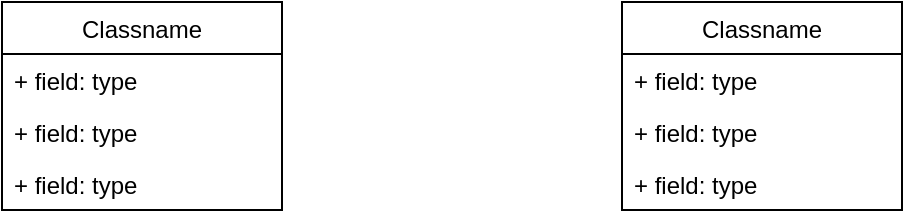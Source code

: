 <mxfile pages="1" version="11.2.8" type="github"><diagram id="Xdftpty7wvS7GAAy6WtK" name="Page-1"><mxGraphModel dx="782" dy="746" grid="1" gridSize="10" guides="1" tooltips="1" connect="1" arrows="1" fold="1" page="1" pageScale="1" pageWidth="827" pageHeight="1169" math="0" shadow="0"><root><mxCell id="0"/><mxCell id="1" parent="0"/><mxCell id="1Sbu3k_Z7ZqJoVa4I_Gj-2" value="Classname" style="swimlane;fontStyle=0;childLayout=stackLayout;horizontal=1;startSize=26;fillColor=none;horizontalStack=0;resizeParent=1;resizeParentMax=0;resizeLast=0;collapsible=1;marginBottom=0;" vertex="1" parent="1"><mxGeometry x="50" y="59" width="140" height="104" as="geometry"/></mxCell><mxCell id="1Sbu3k_Z7ZqJoVa4I_Gj-3" value="+ field: type" style="text;strokeColor=none;fillColor=none;align=left;verticalAlign=top;spacingLeft=4;spacingRight=4;overflow=hidden;rotatable=0;points=[[0,0.5],[1,0.5]];portConstraint=eastwest;" vertex="1" parent="1Sbu3k_Z7ZqJoVa4I_Gj-2"><mxGeometry y="26" width="140" height="26" as="geometry"/></mxCell><mxCell id="1Sbu3k_Z7ZqJoVa4I_Gj-4" value="+ field: type" style="text;strokeColor=none;fillColor=none;align=left;verticalAlign=top;spacingLeft=4;spacingRight=4;overflow=hidden;rotatable=0;points=[[0,0.5],[1,0.5]];portConstraint=eastwest;" vertex="1" parent="1Sbu3k_Z7ZqJoVa4I_Gj-2"><mxGeometry y="52" width="140" height="26" as="geometry"/></mxCell><mxCell id="1Sbu3k_Z7ZqJoVa4I_Gj-5" value="+ field: type" style="text;strokeColor=none;fillColor=none;align=left;verticalAlign=top;spacingLeft=4;spacingRight=4;overflow=hidden;rotatable=0;points=[[0,0.5],[1,0.5]];portConstraint=eastwest;" vertex="1" parent="1Sbu3k_Z7ZqJoVa4I_Gj-2"><mxGeometry y="78" width="140" height="26" as="geometry"/></mxCell><mxCell id="1Sbu3k_Z7ZqJoVa4I_Gj-6" value="Classname" style="swimlane;fontStyle=0;childLayout=stackLayout;horizontal=1;startSize=26;fillColor=none;horizontalStack=0;resizeParent=1;resizeParentMax=0;resizeLast=0;collapsible=1;marginBottom=0;" vertex="1" parent="1"><mxGeometry x="360" y="59" width="140" height="104" as="geometry"/></mxCell><mxCell id="1Sbu3k_Z7ZqJoVa4I_Gj-7" value="+ field: type" style="text;strokeColor=none;fillColor=none;align=left;verticalAlign=top;spacingLeft=4;spacingRight=4;overflow=hidden;rotatable=0;points=[[0,0.5],[1,0.5]];portConstraint=eastwest;" vertex="1" parent="1Sbu3k_Z7ZqJoVa4I_Gj-6"><mxGeometry y="26" width="140" height="26" as="geometry"/></mxCell><mxCell id="1Sbu3k_Z7ZqJoVa4I_Gj-8" value="+ field: type" style="text;strokeColor=none;fillColor=none;align=left;verticalAlign=top;spacingLeft=4;spacingRight=4;overflow=hidden;rotatable=0;points=[[0,0.5],[1,0.5]];portConstraint=eastwest;" vertex="1" parent="1Sbu3k_Z7ZqJoVa4I_Gj-6"><mxGeometry y="52" width="140" height="26" as="geometry"/></mxCell><mxCell id="1Sbu3k_Z7ZqJoVa4I_Gj-9" value="+ field: type" style="text;strokeColor=none;fillColor=none;align=left;verticalAlign=top;spacingLeft=4;spacingRight=4;overflow=hidden;rotatable=0;points=[[0,0.5],[1,0.5]];portConstraint=eastwest;" vertex="1" parent="1Sbu3k_Z7ZqJoVa4I_Gj-6"><mxGeometry y="78" width="140" height="26" as="geometry"/></mxCell></root></mxGraphModel></diagram></mxfile>